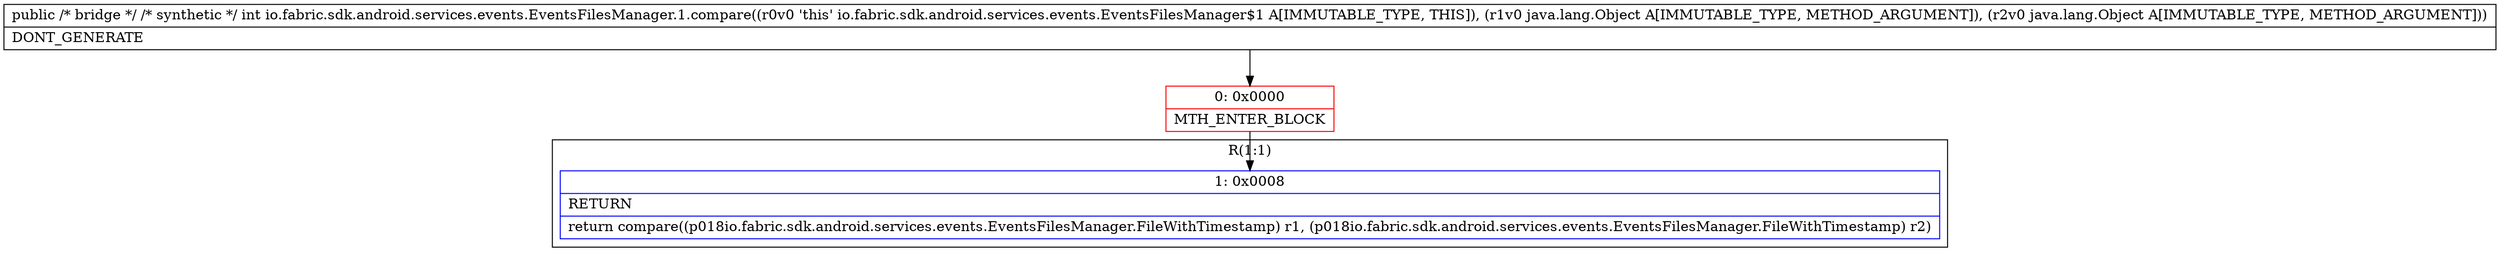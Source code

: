 digraph "CFG forio.fabric.sdk.android.services.events.EventsFilesManager.1.compare(Ljava\/lang\/Object;Ljava\/lang\/Object;)I" {
subgraph cluster_Region_1743790979 {
label = "R(1:1)";
node [shape=record,color=blue];
Node_1 [shape=record,label="{1\:\ 0x0008|RETURN\l|return compare((p018io.fabric.sdk.android.services.events.EventsFilesManager.FileWithTimestamp) r1, (p018io.fabric.sdk.android.services.events.EventsFilesManager.FileWithTimestamp) r2)\l}"];
}
Node_0 [shape=record,color=red,label="{0\:\ 0x0000|MTH_ENTER_BLOCK\l}"];
MethodNode[shape=record,label="{public \/* bridge *\/ \/* synthetic *\/ int io.fabric.sdk.android.services.events.EventsFilesManager.1.compare((r0v0 'this' io.fabric.sdk.android.services.events.EventsFilesManager$1 A[IMMUTABLE_TYPE, THIS]), (r1v0 java.lang.Object A[IMMUTABLE_TYPE, METHOD_ARGUMENT]), (r2v0 java.lang.Object A[IMMUTABLE_TYPE, METHOD_ARGUMENT]))  | DONT_GENERATE\l}"];
MethodNode -> Node_0;
Node_0 -> Node_1;
}


